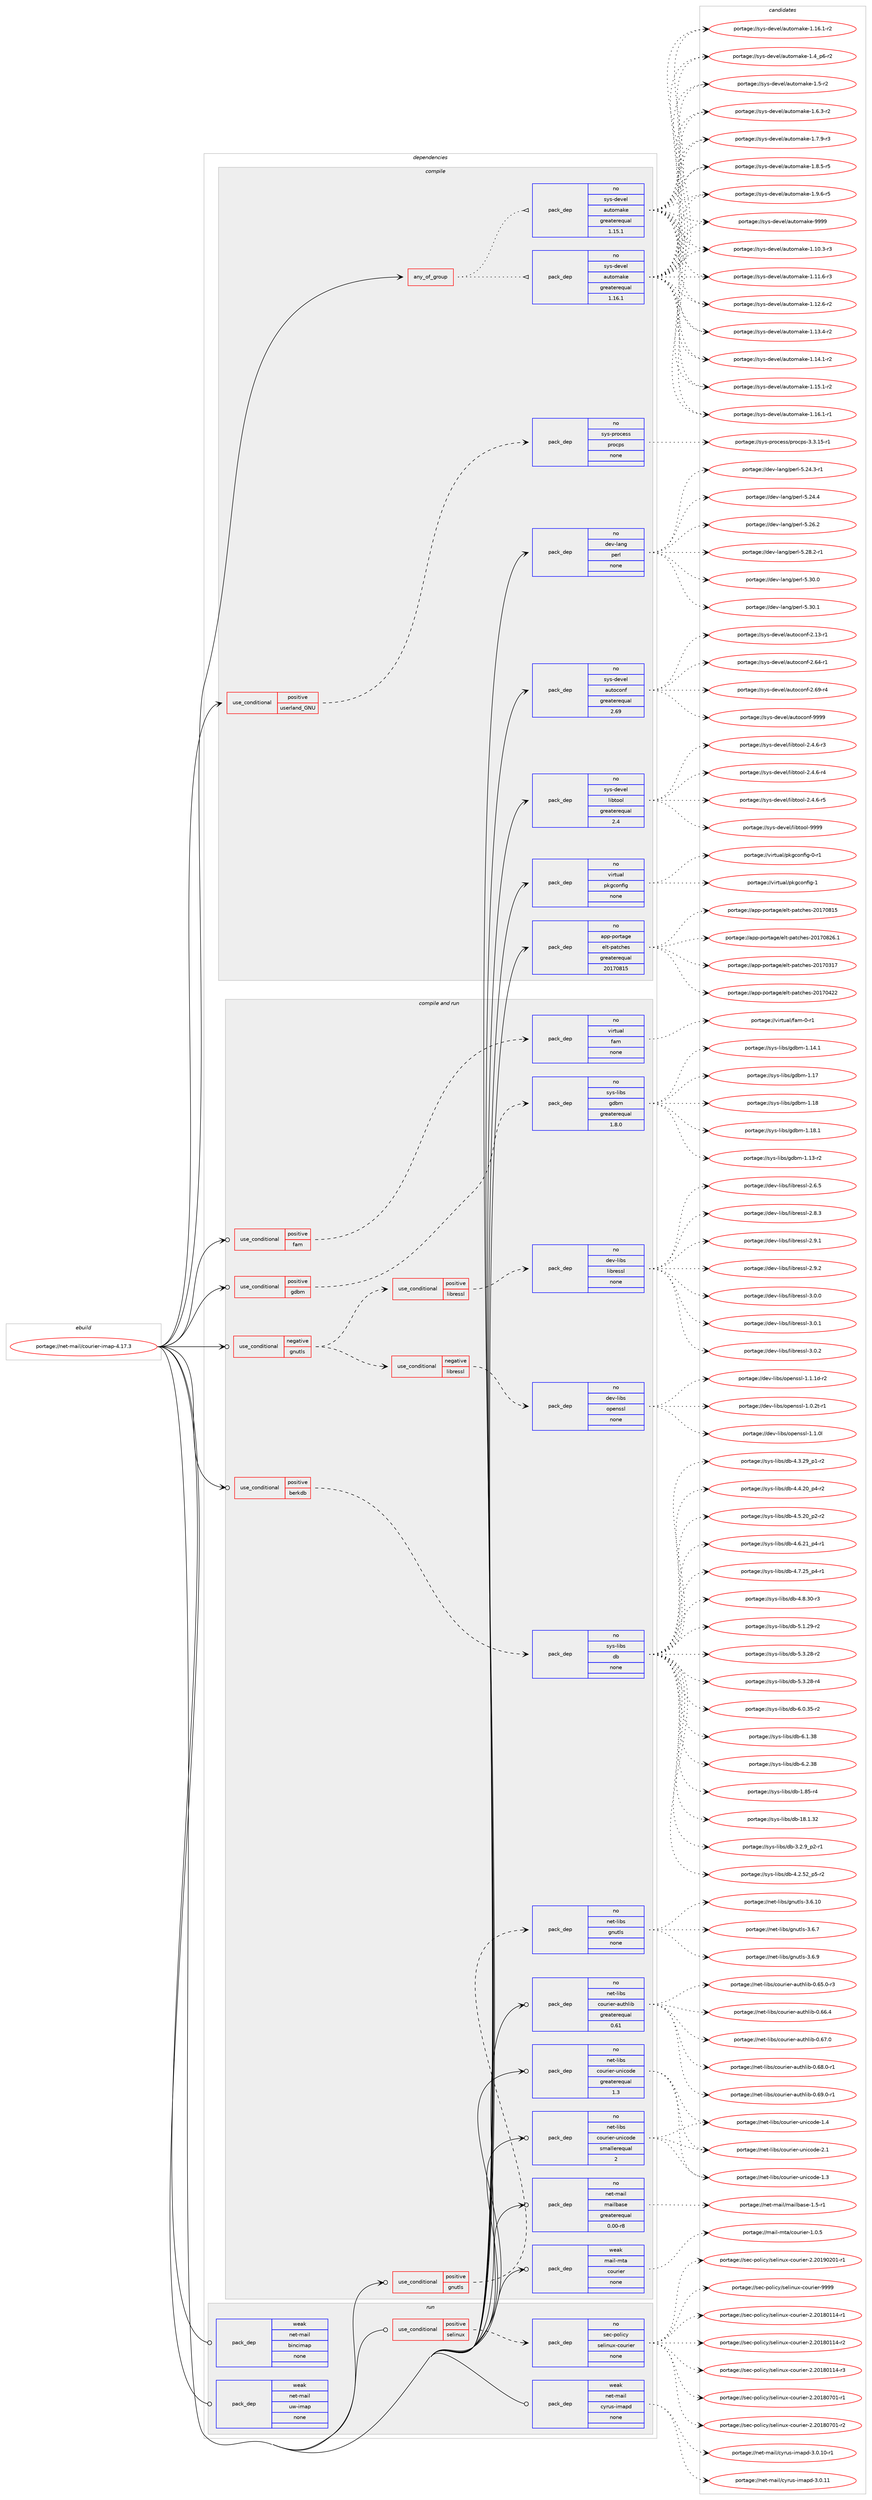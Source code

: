 digraph prolog {

# *************
# Graph options
# *************

newrank=true;
concentrate=true;
compound=true;
graph [rankdir=LR,fontname=Helvetica,fontsize=10,ranksep=1.5];#, ranksep=2.5, nodesep=0.2];
edge  [arrowhead=vee];
node  [fontname=Helvetica,fontsize=10];

# **********
# The ebuild
# **********

subgraph cluster_leftcol {
color=gray;
rank=same;
label=<<i>ebuild</i>>;
id [label="portage://net-mail/courier-imap-4.17.3", color=red, width=4, href="../net-mail/courier-imap-4.17.3.svg"];
}

# ****************
# The dependencies
# ****************

subgraph cluster_midcol {
color=gray;
label=<<i>dependencies</i>>;
subgraph cluster_compile {
fillcolor="#eeeeee";
style=filled;
label=<<i>compile</i>>;
subgraph any5883 {
dependency362151 [label=<<TABLE BORDER="0" CELLBORDER="1" CELLSPACING="0" CELLPADDING="4"><TR><TD CELLPADDING="10">any_of_group</TD></TR></TABLE>>, shape=none, color=red];subgraph pack265479 {
dependency362152 [label=<<TABLE BORDER="0" CELLBORDER="1" CELLSPACING="0" CELLPADDING="4" WIDTH="220"><TR><TD ROWSPAN="6" CELLPADDING="30">pack_dep</TD></TR><TR><TD WIDTH="110">no</TD></TR><TR><TD>sys-devel</TD></TR><TR><TD>automake</TD></TR><TR><TD>greaterequal</TD></TR><TR><TD>1.16.1</TD></TR></TABLE>>, shape=none, color=blue];
}
dependency362151:e -> dependency362152:w [weight=20,style="dotted",arrowhead="oinv"];
subgraph pack265480 {
dependency362153 [label=<<TABLE BORDER="0" CELLBORDER="1" CELLSPACING="0" CELLPADDING="4" WIDTH="220"><TR><TD ROWSPAN="6" CELLPADDING="30">pack_dep</TD></TR><TR><TD WIDTH="110">no</TD></TR><TR><TD>sys-devel</TD></TR><TR><TD>automake</TD></TR><TR><TD>greaterequal</TD></TR><TR><TD>1.15.1</TD></TR></TABLE>>, shape=none, color=blue];
}
dependency362151:e -> dependency362153:w [weight=20,style="dotted",arrowhead="oinv"];
}
id:e -> dependency362151:w [weight=20,style="solid",arrowhead="vee"];
subgraph cond90635 {
dependency362154 [label=<<TABLE BORDER="0" CELLBORDER="1" CELLSPACING="0" CELLPADDING="4"><TR><TD ROWSPAN="3" CELLPADDING="10">use_conditional</TD></TR><TR><TD>positive</TD></TR><TR><TD>userland_GNU</TD></TR></TABLE>>, shape=none, color=red];
subgraph pack265481 {
dependency362155 [label=<<TABLE BORDER="0" CELLBORDER="1" CELLSPACING="0" CELLPADDING="4" WIDTH="220"><TR><TD ROWSPAN="6" CELLPADDING="30">pack_dep</TD></TR><TR><TD WIDTH="110">no</TD></TR><TR><TD>sys-process</TD></TR><TR><TD>procps</TD></TR><TR><TD>none</TD></TR><TR><TD></TD></TR></TABLE>>, shape=none, color=blue];
}
dependency362154:e -> dependency362155:w [weight=20,style="dashed",arrowhead="vee"];
}
id:e -> dependency362154:w [weight=20,style="solid",arrowhead="vee"];
subgraph pack265482 {
dependency362156 [label=<<TABLE BORDER="0" CELLBORDER="1" CELLSPACING="0" CELLPADDING="4" WIDTH="220"><TR><TD ROWSPAN="6" CELLPADDING="30">pack_dep</TD></TR><TR><TD WIDTH="110">no</TD></TR><TR><TD>app-portage</TD></TR><TR><TD>elt-patches</TD></TR><TR><TD>greaterequal</TD></TR><TR><TD>20170815</TD></TR></TABLE>>, shape=none, color=blue];
}
id:e -> dependency362156:w [weight=20,style="solid",arrowhead="vee"];
subgraph pack265483 {
dependency362157 [label=<<TABLE BORDER="0" CELLBORDER="1" CELLSPACING="0" CELLPADDING="4" WIDTH="220"><TR><TD ROWSPAN="6" CELLPADDING="30">pack_dep</TD></TR><TR><TD WIDTH="110">no</TD></TR><TR><TD>dev-lang</TD></TR><TR><TD>perl</TD></TR><TR><TD>none</TD></TR><TR><TD></TD></TR></TABLE>>, shape=none, color=blue];
}
id:e -> dependency362157:w [weight=20,style="solid",arrowhead="vee"];
subgraph pack265484 {
dependency362158 [label=<<TABLE BORDER="0" CELLBORDER="1" CELLSPACING="0" CELLPADDING="4" WIDTH="220"><TR><TD ROWSPAN="6" CELLPADDING="30">pack_dep</TD></TR><TR><TD WIDTH="110">no</TD></TR><TR><TD>sys-devel</TD></TR><TR><TD>autoconf</TD></TR><TR><TD>greaterequal</TD></TR><TR><TD>2.69</TD></TR></TABLE>>, shape=none, color=blue];
}
id:e -> dependency362158:w [weight=20,style="solid",arrowhead="vee"];
subgraph pack265485 {
dependency362159 [label=<<TABLE BORDER="0" CELLBORDER="1" CELLSPACING="0" CELLPADDING="4" WIDTH="220"><TR><TD ROWSPAN="6" CELLPADDING="30">pack_dep</TD></TR><TR><TD WIDTH="110">no</TD></TR><TR><TD>sys-devel</TD></TR><TR><TD>libtool</TD></TR><TR><TD>greaterequal</TD></TR><TR><TD>2.4</TD></TR></TABLE>>, shape=none, color=blue];
}
id:e -> dependency362159:w [weight=20,style="solid",arrowhead="vee"];
subgraph pack265486 {
dependency362160 [label=<<TABLE BORDER="0" CELLBORDER="1" CELLSPACING="0" CELLPADDING="4" WIDTH="220"><TR><TD ROWSPAN="6" CELLPADDING="30">pack_dep</TD></TR><TR><TD WIDTH="110">no</TD></TR><TR><TD>virtual</TD></TR><TR><TD>pkgconfig</TD></TR><TR><TD>none</TD></TR><TR><TD></TD></TR></TABLE>>, shape=none, color=blue];
}
id:e -> dependency362160:w [weight=20,style="solid",arrowhead="vee"];
}
subgraph cluster_compileandrun {
fillcolor="#eeeeee";
style=filled;
label=<<i>compile and run</i>>;
subgraph cond90636 {
dependency362161 [label=<<TABLE BORDER="0" CELLBORDER="1" CELLSPACING="0" CELLPADDING="4"><TR><TD ROWSPAN="3" CELLPADDING="10">use_conditional</TD></TR><TR><TD>negative</TD></TR><TR><TD>gnutls</TD></TR></TABLE>>, shape=none, color=red];
subgraph cond90637 {
dependency362162 [label=<<TABLE BORDER="0" CELLBORDER="1" CELLSPACING="0" CELLPADDING="4"><TR><TD ROWSPAN="3" CELLPADDING="10">use_conditional</TD></TR><TR><TD>negative</TD></TR><TR><TD>libressl</TD></TR></TABLE>>, shape=none, color=red];
subgraph pack265487 {
dependency362163 [label=<<TABLE BORDER="0" CELLBORDER="1" CELLSPACING="0" CELLPADDING="4" WIDTH="220"><TR><TD ROWSPAN="6" CELLPADDING="30">pack_dep</TD></TR><TR><TD WIDTH="110">no</TD></TR><TR><TD>dev-libs</TD></TR><TR><TD>openssl</TD></TR><TR><TD>none</TD></TR><TR><TD></TD></TR></TABLE>>, shape=none, color=blue];
}
dependency362162:e -> dependency362163:w [weight=20,style="dashed",arrowhead="vee"];
}
dependency362161:e -> dependency362162:w [weight=20,style="dashed",arrowhead="vee"];
subgraph cond90638 {
dependency362164 [label=<<TABLE BORDER="0" CELLBORDER="1" CELLSPACING="0" CELLPADDING="4"><TR><TD ROWSPAN="3" CELLPADDING="10">use_conditional</TD></TR><TR><TD>positive</TD></TR><TR><TD>libressl</TD></TR></TABLE>>, shape=none, color=red];
subgraph pack265488 {
dependency362165 [label=<<TABLE BORDER="0" CELLBORDER="1" CELLSPACING="0" CELLPADDING="4" WIDTH="220"><TR><TD ROWSPAN="6" CELLPADDING="30">pack_dep</TD></TR><TR><TD WIDTH="110">no</TD></TR><TR><TD>dev-libs</TD></TR><TR><TD>libressl</TD></TR><TR><TD>none</TD></TR><TR><TD></TD></TR></TABLE>>, shape=none, color=blue];
}
dependency362164:e -> dependency362165:w [weight=20,style="dashed",arrowhead="vee"];
}
dependency362161:e -> dependency362164:w [weight=20,style="dashed",arrowhead="vee"];
}
id:e -> dependency362161:w [weight=20,style="solid",arrowhead="odotvee"];
subgraph cond90639 {
dependency362166 [label=<<TABLE BORDER="0" CELLBORDER="1" CELLSPACING="0" CELLPADDING="4"><TR><TD ROWSPAN="3" CELLPADDING="10">use_conditional</TD></TR><TR><TD>positive</TD></TR><TR><TD>berkdb</TD></TR></TABLE>>, shape=none, color=red];
subgraph pack265489 {
dependency362167 [label=<<TABLE BORDER="0" CELLBORDER="1" CELLSPACING="0" CELLPADDING="4" WIDTH="220"><TR><TD ROWSPAN="6" CELLPADDING="30">pack_dep</TD></TR><TR><TD WIDTH="110">no</TD></TR><TR><TD>sys-libs</TD></TR><TR><TD>db</TD></TR><TR><TD>none</TD></TR><TR><TD></TD></TR></TABLE>>, shape=none, color=blue];
}
dependency362166:e -> dependency362167:w [weight=20,style="dashed",arrowhead="vee"];
}
id:e -> dependency362166:w [weight=20,style="solid",arrowhead="odotvee"];
subgraph cond90640 {
dependency362168 [label=<<TABLE BORDER="0" CELLBORDER="1" CELLSPACING="0" CELLPADDING="4"><TR><TD ROWSPAN="3" CELLPADDING="10">use_conditional</TD></TR><TR><TD>positive</TD></TR><TR><TD>fam</TD></TR></TABLE>>, shape=none, color=red];
subgraph pack265490 {
dependency362169 [label=<<TABLE BORDER="0" CELLBORDER="1" CELLSPACING="0" CELLPADDING="4" WIDTH="220"><TR><TD ROWSPAN="6" CELLPADDING="30">pack_dep</TD></TR><TR><TD WIDTH="110">no</TD></TR><TR><TD>virtual</TD></TR><TR><TD>fam</TD></TR><TR><TD>none</TD></TR><TR><TD></TD></TR></TABLE>>, shape=none, color=blue];
}
dependency362168:e -> dependency362169:w [weight=20,style="dashed",arrowhead="vee"];
}
id:e -> dependency362168:w [weight=20,style="solid",arrowhead="odotvee"];
subgraph cond90641 {
dependency362170 [label=<<TABLE BORDER="0" CELLBORDER="1" CELLSPACING="0" CELLPADDING="4"><TR><TD ROWSPAN="3" CELLPADDING="10">use_conditional</TD></TR><TR><TD>positive</TD></TR><TR><TD>gdbm</TD></TR></TABLE>>, shape=none, color=red];
subgraph pack265491 {
dependency362171 [label=<<TABLE BORDER="0" CELLBORDER="1" CELLSPACING="0" CELLPADDING="4" WIDTH="220"><TR><TD ROWSPAN="6" CELLPADDING="30">pack_dep</TD></TR><TR><TD WIDTH="110">no</TD></TR><TR><TD>sys-libs</TD></TR><TR><TD>gdbm</TD></TR><TR><TD>greaterequal</TD></TR><TR><TD>1.8.0</TD></TR></TABLE>>, shape=none, color=blue];
}
dependency362170:e -> dependency362171:w [weight=20,style="dashed",arrowhead="vee"];
}
id:e -> dependency362170:w [weight=20,style="solid",arrowhead="odotvee"];
subgraph cond90642 {
dependency362172 [label=<<TABLE BORDER="0" CELLBORDER="1" CELLSPACING="0" CELLPADDING="4"><TR><TD ROWSPAN="3" CELLPADDING="10">use_conditional</TD></TR><TR><TD>positive</TD></TR><TR><TD>gnutls</TD></TR></TABLE>>, shape=none, color=red];
subgraph pack265492 {
dependency362173 [label=<<TABLE BORDER="0" CELLBORDER="1" CELLSPACING="0" CELLPADDING="4" WIDTH="220"><TR><TD ROWSPAN="6" CELLPADDING="30">pack_dep</TD></TR><TR><TD WIDTH="110">no</TD></TR><TR><TD>net-libs</TD></TR><TR><TD>gnutls</TD></TR><TR><TD>none</TD></TR><TR><TD></TD></TR></TABLE>>, shape=none, color=blue];
}
dependency362172:e -> dependency362173:w [weight=20,style="dashed",arrowhead="vee"];
}
id:e -> dependency362172:w [weight=20,style="solid",arrowhead="odotvee"];
subgraph pack265493 {
dependency362174 [label=<<TABLE BORDER="0" CELLBORDER="1" CELLSPACING="0" CELLPADDING="4" WIDTH="220"><TR><TD ROWSPAN="6" CELLPADDING="30">pack_dep</TD></TR><TR><TD WIDTH="110">no</TD></TR><TR><TD>net-libs</TD></TR><TR><TD>courier-authlib</TD></TR><TR><TD>greaterequal</TD></TR><TR><TD>0.61</TD></TR></TABLE>>, shape=none, color=blue];
}
id:e -> dependency362174:w [weight=20,style="solid",arrowhead="odotvee"];
subgraph pack265494 {
dependency362175 [label=<<TABLE BORDER="0" CELLBORDER="1" CELLSPACING="0" CELLPADDING="4" WIDTH="220"><TR><TD ROWSPAN="6" CELLPADDING="30">pack_dep</TD></TR><TR><TD WIDTH="110">no</TD></TR><TR><TD>net-libs</TD></TR><TR><TD>courier-unicode</TD></TR><TR><TD>greaterequal</TD></TR><TR><TD>1.3</TD></TR></TABLE>>, shape=none, color=blue];
}
id:e -> dependency362175:w [weight=20,style="solid",arrowhead="odotvee"];
subgraph pack265495 {
dependency362176 [label=<<TABLE BORDER="0" CELLBORDER="1" CELLSPACING="0" CELLPADDING="4" WIDTH="220"><TR><TD ROWSPAN="6" CELLPADDING="30">pack_dep</TD></TR><TR><TD WIDTH="110">no</TD></TR><TR><TD>net-libs</TD></TR><TR><TD>courier-unicode</TD></TR><TR><TD>smallerequal</TD></TR><TR><TD>2</TD></TR></TABLE>>, shape=none, color=blue];
}
id:e -> dependency362176:w [weight=20,style="solid",arrowhead="odotvee"];
subgraph pack265496 {
dependency362177 [label=<<TABLE BORDER="0" CELLBORDER="1" CELLSPACING="0" CELLPADDING="4" WIDTH="220"><TR><TD ROWSPAN="6" CELLPADDING="30">pack_dep</TD></TR><TR><TD WIDTH="110">no</TD></TR><TR><TD>net-mail</TD></TR><TR><TD>mailbase</TD></TR><TR><TD>greaterequal</TD></TR><TR><TD>0.00-r8</TD></TR></TABLE>>, shape=none, color=blue];
}
id:e -> dependency362177:w [weight=20,style="solid",arrowhead="odotvee"];
subgraph pack265497 {
dependency362178 [label=<<TABLE BORDER="0" CELLBORDER="1" CELLSPACING="0" CELLPADDING="4" WIDTH="220"><TR><TD ROWSPAN="6" CELLPADDING="30">pack_dep</TD></TR><TR><TD WIDTH="110">weak</TD></TR><TR><TD>mail-mta</TD></TR><TR><TD>courier</TD></TR><TR><TD>none</TD></TR><TR><TD></TD></TR></TABLE>>, shape=none, color=blue];
}
id:e -> dependency362178:w [weight=20,style="solid",arrowhead="odotvee"];
}
subgraph cluster_run {
fillcolor="#eeeeee";
style=filled;
label=<<i>run</i>>;
subgraph cond90643 {
dependency362179 [label=<<TABLE BORDER="0" CELLBORDER="1" CELLSPACING="0" CELLPADDING="4"><TR><TD ROWSPAN="3" CELLPADDING="10">use_conditional</TD></TR><TR><TD>positive</TD></TR><TR><TD>selinux</TD></TR></TABLE>>, shape=none, color=red];
subgraph pack265498 {
dependency362180 [label=<<TABLE BORDER="0" CELLBORDER="1" CELLSPACING="0" CELLPADDING="4" WIDTH="220"><TR><TD ROWSPAN="6" CELLPADDING="30">pack_dep</TD></TR><TR><TD WIDTH="110">no</TD></TR><TR><TD>sec-policy</TD></TR><TR><TD>selinux-courier</TD></TR><TR><TD>none</TD></TR><TR><TD></TD></TR></TABLE>>, shape=none, color=blue];
}
dependency362179:e -> dependency362180:w [weight=20,style="dashed",arrowhead="vee"];
}
id:e -> dependency362179:w [weight=20,style="solid",arrowhead="odot"];
subgraph pack265499 {
dependency362181 [label=<<TABLE BORDER="0" CELLBORDER="1" CELLSPACING="0" CELLPADDING="4" WIDTH="220"><TR><TD ROWSPAN="6" CELLPADDING="30">pack_dep</TD></TR><TR><TD WIDTH="110">weak</TD></TR><TR><TD>net-mail</TD></TR><TR><TD>bincimap</TD></TR><TR><TD>none</TD></TR><TR><TD></TD></TR></TABLE>>, shape=none, color=blue];
}
id:e -> dependency362181:w [weight=20,style="solid",arrowhead="odot"];
subgraph pack265500 {
dependency362182 [label=<<TABLE BORDER="0" CELLBORDER="1" CELLSPACING="0" CELLPADDING="4" WIDTH="220"><TR><TD ROWSPAN="6" CELLPADDING="30">pack_dep</TD></TR><TR><TD WIDTH="110">weak</TD></TR><TR><TD>net-mail</TD></TR><TR><TD>cyrus-imapd</TD></TR><TR><TD>none</TD></TR><TR><TD></TD></TR></TABLE>>, shape=none, color=blue];
}
id:e -> dependency362182:w [weight=20,style="solid",arrowhead="odot"];
subgraph pack265501 {
dependency362183 [label=<<TABLE BORDER="0" CELLBORDER="1" CELLSPACING="0" CELLPADDING="4" WIDTH="220"><TR><TD ROWSPAN="6" CELLPADDING="30">pack_dep</TD></TR><TR><TD WIDTH="110">weak</TD></TR><TR><TD>net-mail</TD></TR><TR><TD>uw-imap</TD></TR><TR><TD>none</TD></TR><TR><TD></TD></TR></TABLE>>, shape=none, color=blue];
}
id:e -> dependency362183:w [weight=20,style="solid",arrowhead="odot"];
}
}

# **************
# The candidates
# **************

subgraph cluster_choices {
rank=same;
color=gray;
label=<<i>candidates</i>>;

subgraph choice265479 {
color=black;
nodesep=1;
choiceportage11512111545100101118101108479711711611110997107101454946494846514511451 [label="portage://sys-devel/automake-1.10.3-r3", color=red, width=4,href="../sys-devel/automake-1.10.3-r3.svg"];
choiceportage11512111545100101118101108479711711611110997107101454946494946544511451 [label="portage://sys-devel/automake-1.11.6-r3", color=red, width=4,href="../sys-devel/automake-1.11.6-r3.svg"];
choiceportage11512111545100101118101108479711711611110997107101454946495046544511450 [label="portage://sys-devel/automake-1.12.6-r2", color=red, width=4,href="../sys-devel/automake-1.12.6-r2.svg"];
choiceportage11512111545100101118101108479711711611110997107101454946495146524511450 [label="portage://sys-devel/automake-1.13.4-r2", color=red, width=4,href="../sys-devel/automake-1.13.4-r2.svg"];
choiceportage11512111545100101118101108479711711611110997107101454946495246494511450 [label="portage://sys-devel/automake-1.14.1-r2", color=red, width=4,href="../sys-devel/automake-1.14.1-r2.svg"];
choiceportage11512111545100101118101108479711711611110997107101454946495346494511450 [label="portage://sys-devel/automake-1.15.1-r2", color=red, width=4,href="../sys-devel/automake-1.15.1-r2.svg"];
choiceportage11512111545100101118101108479711711611110997107101454946495446494511449 [label="portage://sys-devel/automake-1.16.1-r1", color=red, width=4,href="../sys-devel/automake-1.16.1-r1.svg"];
choiceportage11512111545100101118101108479711711611110997107101454946495446494511450 [label="portage://sys-devel/automake-1.16.1-r2", color=red, width=4,href="../sys-devel/automake-1.16.1-r2.svg"];
choiceportage115121115451001011181011084797117116111109971071014549465295112544511450 [label="portage://sys-devel/automake-1.4_p6-r2", color=red, width=4,href="../sys-devel/automake-1.4_p6-r2.svg"];
choiceportage11512111545100101118101108479711711611110997107101454946534511450 [label="portage://sys-devel/automake-1.5-r2", color=red, width=4,href="../sys-devel/automake-1.5-r2.svg"];
choiceportage115121115451001011181011084797117116111109971071014549465446514511450 [label="portage://sys-devel/automake-1.6.3-r2", color=red, width=4,href="../sys-devel/automake-1.6.3-r2.svg"];
choiceportage115121115451001011181011084797117116111109971071014549465546574511451 [label="portage://sys-devel/automake-1.7.9-r3", color=red, width=4,href="../sys-devel/automake-1.7.9-r3.svg"];
choiceportage115121115451001011181011084797117116111109971071014549465646534511453 [label="portage://sys-devel/automake-1.8.5-r5", color=red, width=4,href="../sys-devel/automake-1.8.5-r5.svg"];
choiceportage115121115451001011181011084797117116111109971071014549465746544511453 [label="portage://sys-devel/automake-1.9.6-r5", color=red, width=4,href="../sys-devel/automake-1.9.6-r5.svg"];
choiceportage115121115451001011181011084797117116111109971071014557575757 [label="portage://sys-devel/automake-9999", color=red, width=4,href="../sys-devel/automake-9999.svg"];
dependency362152:e -> choiceportage11512111545100101118101108479711711611110997107101454946494846514511451:w [style=dotted,weight="100"];
dependency362152:e -> choiceportage11512111545100101118101108479711711611110997107101454946494946544511451:w [style=dotted,weight="100"];
dependency362152:e -> choiceportage11512111545100101118101108479711711611110997107101454946495046544511450:w [style=dotted,weight="100"];
dependency362152:e -> choiceportage11512111545100101118101108479711711611110997107101454946495146524511450:w [style=dotted,weight="100"];
dependency362152:e -> choiceportage11512111545100101118101108479711711611110997107101454946495246494511450:w [style=dotted,weight="100"];
dependency362152:e -> choiceportage11512111545100101118101108479711711611110997107101454946495346494511450:w [style=dotted,weight="100"];
dependency362152:e -> choiceportage11512111545100101118101108479711711611110997107101454946495446494511449:w [style=dotted,weight="100"];
dependency362152:e -> choiceportage11512111545100101118101108479711711611110997107101454946495446494511450:w [style=dotted,weight="100"];
dependency362152:e -> choiceportage115121115451001011181011084797117116111109971071014549465295112544511450:w [style=dotted,weight="100"];
dependency362152:e -> choiceportage11512111545100101118101108479711711611110997107101454946534511450:w [style=dotted,weight="100"];
dependency362152:e -> choiceportage115121115451001011181011084797117116111109971071014549465446514511450:w [style=dotted,weight="100"];
dependency362152:e -> choiceportage115121115451001011181011084797117116111109971071014549465546574511451:w [style=dotted,weight="100"];
dependency362152:e -> choiceportage115121115451001011181011084797117116111109971071014549465646534511453:w [style=dotted,weight="100"];
dependency362152:e -> choiceportage115121115451001011181011084797117116111109971071014549465746544511453:w [style=dotted,weight="100"];
dependency362152:e -> choiceportage115121115451001011181011084797117116111109971071014557575757:w [style=dotted,weight="100"];
}
subgraph choice265480 {
color=black;
nodesep=1;
choiceportage11512111545100101118101108479711711611110997107101454946494846514511451 [label="portage://sys-devel/automake-1.10.3-r3", color=red, width=4,href="../sys-devel/automake-1.10.3-r3.svg"];
choiceportage11512111545100101118101108479711711611110997107101454946494946544511451 [label="portage://sys-devel/automake-1.11.6-r3", color=red, width=4,href="../sys-devel/automake-1.11.6-r3.svg"];
choiceportage11512111545100101118101108479711711611110997107101454946495046544511450 [label="portage://sys-devel/automake-1.12.6-r2", color=red, width=4,href="../sys-devel/automake-1.12.6-r2.svg"];
choiceportage11512111545100101118101108479711711611110997107101454946495146524511450 [label="portage://sys-devel/automake-1.13.4-r2", color=red, width=4,href="../sys-devel/automake-1.13.4-r2.svg"];
choiceportage11512111545100101118101108479711711611110997107101454946495246494511450 [label="portage://sys-devel/automake-1.14.1-r2", color=red, width=4,href="../sys-devel/automake-1.14.1-r2.svg"];
choiceportage11512111545100101118101108479711711611110997107101454946495346494511450 [label="portage://sys-devel/automake-1.15.1-r2", color=red, width=4,href="../sys-devel/automake-1.15.1-r2.svg"];
choiceportage11512111545100101118101108479711711611110997107101454946495446494511449 [label="portage://sys-devel/automake-1.16.1-r1", color=red, width=4,href="../sys-devel/automake-1.16.1-r1.svg"];
choiceportage11512111545100101118101108479711711611110997107101454946495446494511450 [label="portage://sys-devel/automake-1.16.1-r2", color=red, width=4,href="../sys-devel/automake-1.16.1-r2.svg"];
choiceportage115121115451001011181011084797117116111109971071014549465295112544511450 [label="portage://sys-devel/automake-1.4_p6-r2", color=red, width=4,href="../sys-devel/automake-1.4_p6-r2.svg"];
choiceportage11512111545100101118101108479711711611110997107101454946534511450 [label="portage://sys-devel/automake-1.5-r2", color=red, width=4,href="../sys-devel/automake-1.5-r2.svg"];
choiceportage115121115451001011181011084797117116111109971071014549465446514511450 [label="portage://sys-devel/automake-1.6.3-r2", color=red, width=4,href="../sys-devel/automake-1.6.3-r2.svg"];
choiceportage115121115451001011181011084797117116111109971071014549465546574511451 [label="portage://sys-devel/automake-1.7.9-r3", color=red, width=4,href="../sys-devel/automake-1.7.9-r3.svg"];
choiceportage115121115451001011181011084797117116111109971071014549465646534511453 [label="portage://sys-devel/automake-1.8.5-r5", color=red, width=4,href="../sys-devel/automake-1.8.5-r5.svg"];
choiceportage115121115451001011181011084797117116111109971071014549465746544511453 [label="portage://sys-devel/automake-1.9.6-r5", color=red, width=4,href="../sys-devel/automake-1.9.6-r5.svg"];
choiceportage115121115451001011181011084797117116111109971071014557575757 [label="portage://sys-devel/automake-9999", color=red, width=4,href="../sys-devel/automake-9999.svg"];
dependency362153:e -> choiceportage11512111545100101118101108479711711611110997107101454946494846514511451:w [style=dotted,weight="100"];
dependency362153:e -> choiceportage11512111545100101118101108479711711611110997107101454946494946544511451:w [style=dotted,weight="100"];
dependency362153:e -> choiceportage11512111545100101118101108479711711611110997107101454946495046544511450:w [style=dotted,weight="100"];
dependency362153:e -> choiceportage11512111545100101118101108479711711611110997107101454946495146524511450:w [style=dotted,weight="100"];
dependency362153:e -> choiceportage11512111545100101118101108479711711611110997107101454946495246494511450:w [style=dotted,weight="100"];
dependency362153:e -> choiceportage11512111545100101118101108479711711611110997107101454946495346494511450:w [style=dotted,weight="100"];
dependency362153:e -> choiceportage11512111545100101118101108479711711611110997107101454946495446494511449:w [style=dotted,weight="100"];
dependency362153:e -> choiceportage11512111545100101118101108479711711611110997107101454946495446494511450:w [style=dotted,weight="100"];
dependency362153:e -> choiceportage115121115451001011181011084797117116111109971071014549465295112544511450:w [style=dotted,weight="100"];
dependency362153:e -> choiceportage11512111545100101118101108479711711611110997107101454946534511450:w [style=dotted,weight="100"];
dependency362153:e -> choiceportage115121115451001011181011084797117116111109971071014549465446514511450:w [style=dotted,weight="100"];
dependency362153:e -> choiceportage115121115451001011181011084797117116111109971071014549465546574511451:w [style=dotted,weight="100"];
dependency362153:e -> choiceportage115121115451001011181011084797117116111109971071014549465646534511453:w [style=dotted,weight="100"];
dependency362153:e -> choiceportage115121115451001011181011084797117116111109971071014549465746544511453:w [style=dotted,weight="100"];
dependency362153:e -> choiceportage115121115451001011181011084797117116111109971071014557575757:w [style=dotted,weight="100"];
}
subgraph choice265481 {
color=black;
nodesep=1;
choiceportage11512111545112114111991011151154711211411199112115455146514649534511449 [label="portage://sys-process/procps-3.3.15-r1", color=red, width=4,href="../sys-process/procps-3.3.15-r1.svg"];
dependency362155:e -> choiceportage11512111545112114111991011151154711211411199112115455146514649534511449:w [style=dotted,weight="100"];
}
subgraph choice265482 {
color=black;
nodesep=1;
choiceportage97112112451121111141169710310147101108116451129711699104101115455048495548514955 [label="portage://app-portage/elt-patches-20170317", color=red, width=4,href="../app-portage/elt-patches-20170317.svg"];
choiceportage97112112451121111141169710310147101108116451129711699104101115455048495548525050 [label="portage://app-portage/elt-patches-20170422", color=red, width=4,href="../app-portage/elt-patches-20170422.svg"];
choiceportage97112112451121111141169710310147101108116451129711699104101115455048495548564953 [label="portage://app-portage/elt-patches-20170815", color=red, width=4,href="../app-portage/elt-patches-20170815.svg"];
choiceportage971121124511211111411697103101471011081164511297116991041011154550484955485650544649 [label="portage://app-portage/elt-patches-20170826.1", color=red, width=4,href="../app-portage/elt-patches-20170826.1.svg"];
dependency362156:e -> choiceportage97112112451121111141169710310147101108116451129711699104101115455048495548514955:w [style=dotted,weight="100"];
dependency362156:e -> choiceportage97112112451121111141169710310147101108116451129711699104101115455048495548525050:w [style=dotted,weight="100"];
dependency362156:e -> choiceportage97112112451121111141169710310147101108116451129711699104101115455048495548564953:w [style=dotted,weight="100"];
dependency362156:e -> choiceportage971121124511211111411697103101471011081164511297116991041011154550484955485650544649:w [style=dotted,weight="100"];
}
subgraph choice265483 {
color=black;
nodesep=1;
choiceportage100101118451089711010347112101114108455346505246514511449 [label="portage://dev-lang/perl-5.24.3-r1", color=red, width=4,href="../dev-lang/perl-5.24.3-r1.svg"];
choiceportage10010111845108971101034711210111410845534650524652 [label="portage://dev-lang/perl-5.24.4", color=red, width=4,href="../dev-lang/perl-5.24.4.svg"];
choiceportage10010111845108971101034711210111410845534650544650 [label="portage://dev-lang/perl-5.26.2", color=red, width=4,href="../dev-lang/perl-5.26.2.svg"];
choiceportage100101118451089711010347112101114108455346505646504511449 [label="portage://dev-lang/perl-5.28.2-r1", color=red, width=4,href="../dev-lang/perl-5.28.2-r1.svg"];
choiceportage10010111845108971101034711210111410845534651484648 [label="portage://dev-lang/perl-5.30.0", color=red, width=4,href="../dev-lang/perl-5.30.0.svg"];
choiceportage10010111845108971101034711210111410845534651484649 [label="portage://dev-lang/perl-5.30.1", color=red, width=4,href="../dev-lang/perl-5.30.1.svg"];
dependency362157:e -> choiceportage100101118451089711010347112101114108455346505246514511449:w [style=dotted,weight="100"];
dependency362157:e -> choiceportage10010111845108971101034711210111410845534650524652:w [style=dotted,weight="100"];
dependency362157:e -> choiceportage10010111845108971101034711210111410845534650544650:w [style=dotted,weight="100"];
dependency362157:e -> choiceportage100101118451089711010347112101114108455346505646504511449:w [style=dotted,weight="100"];
dependency362157:e -> choiceportage10010111845108971101034711210111410845534651484648:w [style=dotted,weight="100"];
dependency362157:e -> choiceportage10010111845108971101034711210111410845534651484649:w [style=dotted,weight="100"];
}
subgraph choice265484 {
color=black;
nodesep=1;
choiceportage1151211154510010111810110847971171161119911111010245504649514511449 [label="portage://sys-devel/autoconf-2.13-r1", color=red, width=4,href="../sys-devel/autoconf-2.13-r1.svg"];
choiceportage1151211154510010111810110847971171161119911111010245504654524511449 [label="portage://sys-devel/autoconf-2.64-r1", color=red, width=4,href="../sys-devel/autoconf-2.64-r1.svg"];
choiceportage1151211154510010111810110847971171161119911111010245504654574511452 [label="portage://sys-devel/autoconf-2.69-r4", color=red, width=4,href="../sys-devel/autoconf-2.69-r4.svg"];
choiceportage115121115451001011181011084797117116111991111101024557575757 [label="portage://sys-devel/autoconf-9999", color=red, width=4,href="../sys-devel/autoconf-9999.svg"];
dependency362158:e -> choiceportage1151211154510010111810110847971171161119911111010245504649514511449:w [style=dotted,weight="100"];
dependency362158:e -> choiceportage1151211154510010111810110847971171161119911111010245504654524511449:w [style=dotted,weight="100"];
dependency362158:e -> choiceportage1151211154510010111810110847971171161119911111010245504654574511452:w [style=dotted,weight="100"];
dependency362158:e -> choiceportage115121115451001011181011084797117116111991111101024557575757:w [style=dotted,weight="100"];
}
subgraph choice265485 {
color=black;
nodesep=1;
choiceportage1151211154510010111810110847108105981161111111084550465246544511451 [label="portage://sys-devel/libtool-2.4.6-r3", color=red, width=4,href="../sys-devel/libtool-2.4.6-r3.svg"];
choiceportage1151211154510010111810110847108105981161111111084550465246544511452 [label="portage://sys-devel/libtool-2.4.6-r4", color=red, width=4,href="../sys-devel/libtool-2.4.6-r4.svg"];
choiceportage1151211154510010111810110847108105981161111111084550465246544511453 [label="portage://sys-devel/libtool-2.4.6-r5", color=red, width=4,href="../sys-devel/libtool-2.4.6-r5.svg"];
choiceportage1151211154510010111810110847108105981161111111084557575757 [label="portage://sys-devel/libtool-9999", color=red, width=4,href="../sys-devel/libtool-9999.svg"];
dependency362159:e -> choiceportage1151211154510010111810110847108105981161111111084550465246544511451:w [style=dotted,weight="100"];
dependency362159:e -> choiceportage1151211154510010111810110847108105981161111111084550465246544511452:w [style=dotted,weight="100"];
dependency362159:e -> choiceportage1151211154510010111810110847108105981161111111084550465246544511453:w [style=dotted,weight="100"];
dependency362159:e -> choiceportage1151211154510010111810110847108105981161111111084557575757:w [style=dotted,weight="100"];
}
subgraph choice265486 {
color=black;
nodesep=1;
choiceportage11810511411611797108471121071039911111010210510345484511449 [label="portage://virtual/pkgconfig-0-r1", color=red, width=4,href="../virtual/pkgconfig-0-r1.svg"];
choiceportage1181051141161179710847112107103991111101021051034549 [label="portage://virtual/pkgconfig-1", color=red, width=4,href="../virtual/pkgconfig-1.svg"];
dependency362160:e -> choiceportage11810511411611797108471121071039911111010210510345484511449:w [style=dotted,weight="100"];
dependency362160:e -> choiceportage1181051141161179710847112107103991111101021051034549:w [style=dotted,weight="100"];
}
subgraph choice265487 {
color=black;
nodesep=1;
choiceportage1001011184510810598115471111121011101151151084549464846501164511449 [label="portage://dev-libs/openssl-1.0.2t-r1", color=red, width=4,href="../dev-libs/openssl-1.0.2t-r1.svg"];
choiceportage100101118451081059811547111112101110115115108454946494648108 [label="portage://dev-libs/openssl-1.1.0l", color=red, width=4,href="../dev-libs/openssl-1.1.0l.svg"];
choiceportage1001011184510810598115471111121011101151151084549464946491004511450 [label="portage://dev-libs/openssl-1.1.1d-r2", color=red, width=4,href="../dev-libs/openssl-1.1.1d-r2.svg"];
dependency362163:e -> choiceportage1001011184510810598115471111121011101151151084549464846501164511449:w [style=dotted,weight="100"];
dependency362163:e -> choiceportage100101118451081059811547111112101110115115108454946494648108:w [style=dotted,weight="100"];
dependency362163:e -> choiceportage1001011184510810598115471111121011101151151084549464946491004511450:w [style=dotted,weight="100"];
}
subgraph choice265488 {
color=black;
nodesep=1;
choiceportage10010111845108105981154710810598114101115115108455046544653 [label="portage://dev-libs/libressl-2.6.5", color=red, width=4,href="../dev-libs/libressl-2.6.5.svg"];
choiceportage10010111845108105981154710810598114101115115108455046564651 [label="portage://dev-libs/libressl-2.8.3", color=red, width=4,href="../dev-libs/libressl-2.8.3.svg"];
choiceportage10010111845108105981154710810598114101115115108455046574649 [label="portage://dev-libs/libressl-2.9.1", color=red, width=4,href="../dev-libs/libressl-2.9.1.svg"];
choiceportage10010111845108105981154710810598114101115115108455046574650 [label="portage://dev-libs/libressl-2.9.2", color=red, width=4,href="../dev-libs/libressl-2.9.2.svg"];
choiceportage10010111845108105981154710810598114101115115108455146484648 [label="portage://dev-libs/libressl-3.0.0", color=red, width=4,href="../dev-libs/libressl-3.0.0.svg"];
choiceportage10010111845108105981154710810598114101115115108455146484649 [label="portage://dev-libs/libressl-3.0.1", color=red, width=4,href="../dev-libs/libressl-3.0.1.svg"];
choiceportage10010111845108105981154710810598114101115115108455146484650 [label="portage://dev-libs/libressl-3.0.2", color=red, width=4,href="../dev-libs/libressl-3.0.2.svg"];
dependency362165:e -> choiceportage10010111845108105981154710810598114101115115108455046544653:w [style=dotted,weight="100"];
dependency362165:e -> choiceportage10010111845108105981154710810598114101115115108455046564651:w [style=dotted,weight="100"];
dependency362165:e -> choiceportage10010111845108105981154710810598114101115115108455046574649:w [style=dotted,weight="100"];
dependency362165:e -> choiceportage10010111845108105981154710810598114101115115108455046574650:w [style=dotted,weight="100"];
dependency362165:e -> choiceportage10010111845108105981154710810598114101115115108455146484648:w [style=dotted,weight="100"];
dependency362165:e -> choiceportage10010111845108105981154710810598114101115115108455146484649:w [style=dotted,weight="100"];
dependency362165:e -> choiceportage10010111845108105981154710810598114101115115108455146484650:w [style=dotted,weight="100"];
}
subgraph choice265489 {
color=black;
nodesep=1;
choiceportage1151211154510810598115471009845494656534511452 [label="portage://sys-libs/db-1.85-r4", color=red, width=4,href="../sys-libs/db-1.85-r4.svg"];
choiceportage115121115451081059811547100984549564649465150 [label="portage://sys-libs/db-18.1.32", color=red, width=4,href="../sys-libs/db-18.1.32.svg"];
choiceportage1151211154510810598115471009845514650465795112504511449 [label="portage://sys-libs/db-3.2.9_p2-r1", color=red, width=4,href="../sys-libs/db-3.2.9_p2-r1.svg"];
choiceportage115121115451081059811547100984552465046535095112534511450 [label="portage://sys-libs/db-4.2.52_p5-r2", color=red, width=4,href="../sys-libs/db-4.2.52_p5-r2.svg"];
choiceportage115121115451081059811547100984552465146505795112494511450 [label="portage://sys-libs/db-4.3.29_p1-r2", color=red, width=4,href="../sys-libs/db-4.3.29_p1-r2.svg"];
choiceportage115121115451081059811547100984552465246504895112524511450 [label="portage://sys-libs/db-4.4.20_p4-r2", color=red, width=4,href="../sys-libs/db-4.4.20_p4-r2.svg"];
choiceportage115121115451081059811547100984552465346504895112504511450 [label="portage://sys-libs/db-4.5.20_p2-r2", color=red, width=4,href="../sys-libs/db-4.5.20_p2-r2.svg"];
choiceportage115121115451081059811547100984552465446504995112524511449 [label="portage://sys-libs/db-4.6.21_p4-r1", color=red, width=4,href="../sys-libs/db-4.6.21_p4-r1.svg"];
choiceportage115121115451081059811547100984552465546505395112524511449 [label="portage://sys-libs/db-4.7.25_p4-r1", color=red, width=4,href="../sys-libs/db-4.7.25_p4-r1.svg"];
choiceportage11512111545108105981154710098455246564651484511451 [label="portage://sys-libs/db-4.8.30-r3", color=red, width=4,href="../sys-libs/db-4.8.30-r3.svg"];
choiceportage11512111545108105981154710098455346494650574511450 [label="portage://sys-libs/db-5.1.29-r2", color=red, width=4,href="../sys-libs/db-5.1.29-r2.svg"];
choiceportage11512111545108105981154710098455346514650564511450 [label="portage://sys-libs/db-5.3.28-r2", color=red, width=4,href="../sys-libs/db-5.3.28-r2.svg"];
choiceportage11512111545108105981154710098455346514650564511452 [label="portage://sys-libs/db-5.3.28-r4", color=red, width=4,href="../sys-libs/db-5.3.28-r4.svg"];
choiceportage11512111545108105981154710098455446484651534511450 [label="portage://sys-libs/db-6.0.35-r2", color=red, width=4,href="../sys-libs/db-6.0.35-r2.svg"];
choiceportage1151211154510810598115471009845544649465156 [label="portage://sys-libs/db-6.1.38", color=red, width=4,href="../sys-libs/db-6.1.38.svg"];
choiceportage1151211154510810598115471009845544650465156 [label="portage://sys-libs/db-6.2.38", color=red, width=4,href="../sys-libs/db-6.2.38.svg"];
dependency362167:e -> choiceportage1151211154510810598115471009845494656534511452:w [style=dotted,weight="100"];
dependency362167:e -> choiceportage115121115451081059811547100984549564649465150:w [style=dotted,weight="100"];
dependency362167:e -> choiceportage1151211154510810598115471009845514650465795112504511449:w [style=dotted,weight="100"];
dependency362167:e -> choiceportage115121115451081059811547100984552465046535095112534511450:w [style=dotted,weight="100"];
dependency362167:e -> choiceportage115121115451081059811547100984552465146505795112494511450:w [style=dotted,weight="100"];
dependency362167:e -> choiceportage115121115451081059811547100984552465246504895112524511450:w [style=dotted,weight="100"];
dependency362167:e -> choiceportage115121115451081059811547100984552465346504895112504511450:w [style=dotted,weight="100"];
dependency362167:e -> choiceportage115121115451081059811547100984552465446504995112524511449:w [style=dotted,weight="100"];
dependency362167:e -> choiceportage115121115451081059811547100984552465546505395112524511449:w [style=dotted,weight="100"];
dependency362167:e -> choiceportage11512111545108105981154710098455246564651484511451:w [style=dotted,weight="100"];
dependency362167:e -> choiceportage11512111545108105981154710098455346494650574511450:w [style=dotted,weight="100"];
dependency362167:e -> choiceportage11512111545108105981154710098455346514650564511450:w [style=dotted,weight="100"];
dependency362167:e -> choiceportage11512111545108105981154710098455346514650564511452:w [style=dotted,weight="100"];
dependency362167:e -> choiceportage11512111545108105981154710098455446484651534511450:w [style=dotted,weight="100"];
dependency362167:e -> choiceportage1151211154510810598115471009845544649465156:w [style=dotted,weight="100"];
dependency362167:e -> choiceportage1151211154510810598115471009845544650465156:w [style=dotted,weight="100"];
}
subgraph choice265490 {
color=black;
nodesep=1;
choiceportage11810511411611797108471029710945484511449 [label="portage://virtual/fam-0-r1", color=red, width=4,href="../virtual/fam-0-r1.svg"];
dependency362169:e -> choiceportage11810511411611797108471029710945484511449:w [style=dotted,weight="100"];
}
subgraph choice265491 {
color=black;
nodesep=1;
choiceportage1151211154510810598115471031009810945494649514511450 [label="portage://sys-libs/gdbm-1.13-r2", color=red, width=4,href="../sys-libs/gdbm-1.13-r2.svg"];
choiceportage1151211154510810598115471031009810945494649524649 [label="portage://sys-libs/gdbm-1.14.1", color=red, width=4,href="../sys-libs/gdbm-1.14.1.svg"];
choiceportage115121115451081059811547103100981094549464955 [label="portage://sys-libs/gdbm-1.17", color=red, width=4,href="../sys-libs/gdbm-1.17.svg"];
choiceportage115121115451081059811547103100981094549464956 [label="portage://sys-libs/gdbm-1.18", color=red, width=4,href="../sys-libs/gdbm-1.18.svg"];
choiceportage1151211154510810598115471031009810945494649564649 [label="portage://sys-libs/gdbm-1.18.1", color=red, width=4,href="../sys-libs/gdbm-1.18.1.svg"];
dependency362171:e -> choiceportage1151211154510810598115471031009810945494649514511450:w [style=dotted,weight="100"];
dependency362171:e -> choiceportage1151211154510810598115471031009810945494649524649:w [style=dotted,weight="100"];
dependency362171:e -> choiceportage115121115451081059811547103100981094549464955:w [style=dotted,weight="100"];
dependency362171:e -> choiceportage115121115451081059811547103100981094549464956:w [style=dotted,weight="100"];
dependency362171:e -> choiceportage1151211154510810598115471031009810945494649564649:w [style=dotted,weight="100"];
}
subgraph choice265492 {
color=black;
nodesep=1;
choiceportage11010111645108105981154710311011711610811545514654464948 [label="portage://net-libs/gnutls-3.6.10", color=red, width=4,href="../net-libs/gnutls-3.6.10.svg"];
choiceportage110101116451081059811547103110117116108115455146544655 [label="portage://net-libs/gnutls-3.6.7", color=red, width=4,href="../net-libs/gnutls-3.6.7.svg"];
choiceportage110101116451081059811547103110117116108115455146544657 [label="portage://net-libs/gnutls-3.6.9", color=red, width=4,href="../net-libs/gnutls-3.6.9.svg"];
dependency362173:e -> choiceportage11010111645108105981154710311011711610811545514654464948:w [style=dotted,weight="100"];
dependency362173:e -> choiceportage110101116451081059811547103110117116108115455146544655:w [style=dotted,weight="100"];
dependency362173:e -> choiceportage110101116451081059811547103110117116108115455146544657:w [style=dotted,weight="100"];
}
subgraph choice265493 {
color=black;
nodesep=1;
choiceportage11010111645108105981154799111117114105101114459711711610410810598454846545346484511451 [label="portage://net-libs/courier-authlib-0.65.0-r3", color=red, width=4,href="../net-libs/courier-authlib-0.65.0-r3.svg"];
choiceportage1101011164510810598115479911111711410510111445971171161041081059845484654544652 [label="portage://net-libs/courier-authlib-0.66.4", color=red, width=4,href="../net-libs/courier-authlib-0.66.4.svg"];
choiceportage1101011164510810598115479911111711410510111445971171161041081059845484654554648 [label="portage://net-libs/courier-authlib-0.67.0", color=red, width=4,href="../net-libs/courier-authlib-0.67.0.svg"];
choiceportage11010111645108105981154799111117114105101114459711711610410810598454846545646484511449 [label="portage://net-libs/courier-authlib-0.68.0-r1", color=red, width=4,href="../net-libs/courier-authlib-0.68.0-r1.svg"];
choiceportage11010111645108105981154799111117114105101114459711711610410810598454846545746484511449 [label="portage://net-libs/courier-authlib-0.69.0-r1", color=red, width=4,href="../net-libs/courier-authlib-0.69.0-r1.svg"];
dependency362174:e -> choiceportage11010111645108105981154799111117114105101114459711711610410810598454846545346484511451:w [style=dotted,weight="100"];
dependency362174:e -> choiceportage1101011164510810598115479911111711410510111445971171161041081059845484654544652:w [style=dotted,weight="100"];
dependency362174:e -> choiceportage1101011164510810598115479911111711410510111445971171161041081059845484654554648:w [style=dotted,weight="100"];
dependency362174:e -> choiceportage11010111645108105981154799111117114105101114459711711610410810598454846545646484511449:w [style=dotted,weight="100"];
dependency362174:e -> choiceportage11010111645108105981154799111117114105101114459711711610410810598454846545746484511449:w [style=dotted,weight="100"];
}
subgraph choice265494 {
color=black;
nodesep=1;
choiceportage11010111645108105981154799111117114105101114451171101059911110010145494651 [label="portage://net-libs/courier-unicode-1.3", color=red, width=4,href="../net-libs/courier-unicode-1.3.svg"];
choiceportage11010111645108105981154799111117114105101114451171101059911110010145494652 [label="portage://net-libs/courier-unicode-1.4", color=red, width=4,href="../net-libs/courier-unicode-1.4.svg"];
choiceportage11010111645108105981154799111117114105101114451171101059911110010145504649 [label="portage://net-libs/courier-unicode-2.1", color=red, width=4,href="../net-libs/courier-unicode-2.1.svg"];
dependency362175:e -> choiceportage11010111645108105981154799111117114105101114451171101059911110010145494651:w [style=dotted,weight="100"];
dependency362175:e -> choiceportage11010111645108105981154799111117114105101114451171101059911110010145494652:w [style=dotted,weight="100"];
dependency362175:e -> choiceportage11010111645108105981154799111117114105101114451171101059911110010145504649:w [style=dotted,weight="100"];
}
subgraph choice265495 {
color=black;
nodesep=1;
choiceportage11010111645108105981154799111117114105101114451171101059911110010145494651 [label="portage://net-libs/courier-unicode-1.3", color=red, width=4,href="../net-libs/courier-unicode-1.3.svg"];
choiceportage11010111645108105981154799111117114105101114451171101059911110010145494652 [label="portage://net-libs/courier-unicode-1.4", color=red, width=4,href="../net-libs/courier-unicode-1.4.svg"];
choiceportage11010111645108105981154799111117114105101114451171101059911110010145504649 [label="portage://net-libs/courier-unicode-2.1", color=red, width=4,href="../net-libs/courier-unicode-2.1.svg"];
dependency362176:e -> choiceportage11010111645108105981154799111117114105101114451171101059911110010145494651:w [style=dotted,weight="100"];
dependency362176:e -> choiceportage11010111645108105981154799111117114105101114451171101059911110010145494652:w [style=dotted,weight="100"];
dependency362176:e -> choiceportage11010111645108105981154799111117114105101114451171101059911110010145504649:w [style=dotted,weight="100"];
}
subgraph choice265496 {
color=black;
nodesep=1;
choiceportage110101116451099710510847109971051089897115101454946534511449 [label="portage://net-mail/mailbase-1.5-r1", color=red, width=4,href="../net-mail/mailbase-1.5-r1.svg"];
dependency362177:e -> choiceportage110101116451099710510847109971051089897115101454946534511449:w [style=dotted,weight="100"];
}
subgraph choice265497 {
color=black;
nodesep=1;
choiceportage1099710510845109116974799111117114105101114454946484653 [label="portage://mail-mta/courier-1.0.5", color=red, width=4,href="../mail-mta/courier-1.0.5.svg"];
dependency362178:e -> choiceportage1099710510845109116974799111117114105101114454946484653:w [style=dotted,weight="100"];
}
subgraph choice265498 {
color=black;
nodesep=1;
choiceportage11510199451121111081059912147115101108105110117120459911111711410510111445504650484956484949524511449 [label="portage://sec-policy/selinux-courier-2.20180114-r1", color=red, width=4,href="../sec-policy/selinux-courier-2.20180114-r1.svg"];
choiceportage11510199451121111081059912147115101108105110117120459911111711410510111445504650484956484949524511450 [label="portage://sec-policy/selinux-courier-2.20180114-r2", color=red, width=4,href="../sec-policy/selinux-courier-2.20180114-r2.svg"];
choiceportage11510199451121111081059912147115101108105110117120459911111711410510111445504650484956484949524511451 [label="portage://sec-policy/selinux-courier-2.20180114-r3", color=red, width=4,href="../sec-policy/selinux-courier-2.20180114-r3.svg"];
choiceportage11510199451121111081059912147115101108105110117120459911111711410510111445504650484956485548494511449 [label="portage://sec-policy/selinux-courier-2.20180701-r1", color=red, width=4,href="../sec-policy/selinux-courier-2.20180701-r1.svg"];
choiceportage11510199451121111081059912147115101108105110117120459911111711410510111445504650484956485548494511450 [label="portage://sec-policy/selinux-courier-2.20180701-r2", color=red, width=4,href="../sec-policy/selinux-courier-2.20180701-r2.svg"];
choiceportage11510199451121111081059912147115101108105110117120459911111711410510111445504650484957485048494511449 [label="portage://sec-policy/selinux-courier-2.20190201-r1", color=red, width=4,href="../sec-policy/selinux-courier-2.20190201-r1.svg"];
choiceportage1151019945112111108105991214711510110810511011712045991111171141051011144557575757 [label="portage://sec-policy/selinux-courier-9999", color=red, width=4,href="../sec-policy/selinux-courier-9999.svg"];
dependency362180:e -> choiceportage11510199451121111081059912147115101108105110117120459911111711410510111445504650484956484949524511449:w [style=dotted,weight="100"];
dependency362180:e -> choiceportage11510199451121111081059912147115101108105110117120459911111711410510111445504650484956484949524511450:w [style=dotted,weight="100"];
dependency362180:e -> choiceportage11510199451121111081059912147115101108105110117120459911111711410510111445504650484956484949524511451:w [style=dotted,weight="100"];
dependency362180:e -> choiceportage11510199451121111081059912147115101108105110117120459911111711410510111445504650484956485548494511449:w [style=dotted,weight="100"];
dependency362180:e -> choiceportage11510199451121111081059912147115101108105110117120459911111711410510111445504650484956485548494511450:w [style=dotted,weight="100"];
dependency362180:e -> choiceportage11510199451121111081059912147115101108105110117120459911111711410510111445504650484957485048494511449:w [style=dotted,weight="100"];
dependency362180:e -> choiceportage1151019945112111108105991214711510110810511011712045991111171141051011144557575757:w [style=dotted,weight="100"];
}
subgraph choice265499 {
color=black;
nodesep=1;
}
subgraph choice265500 {
color=black;
nodesep=1;
choiceportage110101116451099710510847991211141171154510510997112100455146484649484511449 [label="portage://net-mail/cyrus-imapd-3.0.10-r1", color=red, width=4,href="../net-mail/cyrus-imapd-3.0.10-r1.svg"];
choiceportage11010111645109971051084799121114117115451051099711210045514648464949 [label="portage://net-mail/cyrus-imapd-3.0.11", color=red, width=4,href="../net-mail/cyrus-imapd-3.0.11.svg"];
dependency362182:e -> choiceportage110101116451099710510847991211141171154510510997112100455146484649484511449:w [style=dotted,weight="100"];
dependency362182:e -> choiceportage11010111645109971051084799121114117115451051099711210045514648464949:w [style=dotted,weight="100"];
}
subgraph choice265501 {
color=black;
nodesep=1;
}
}

}
